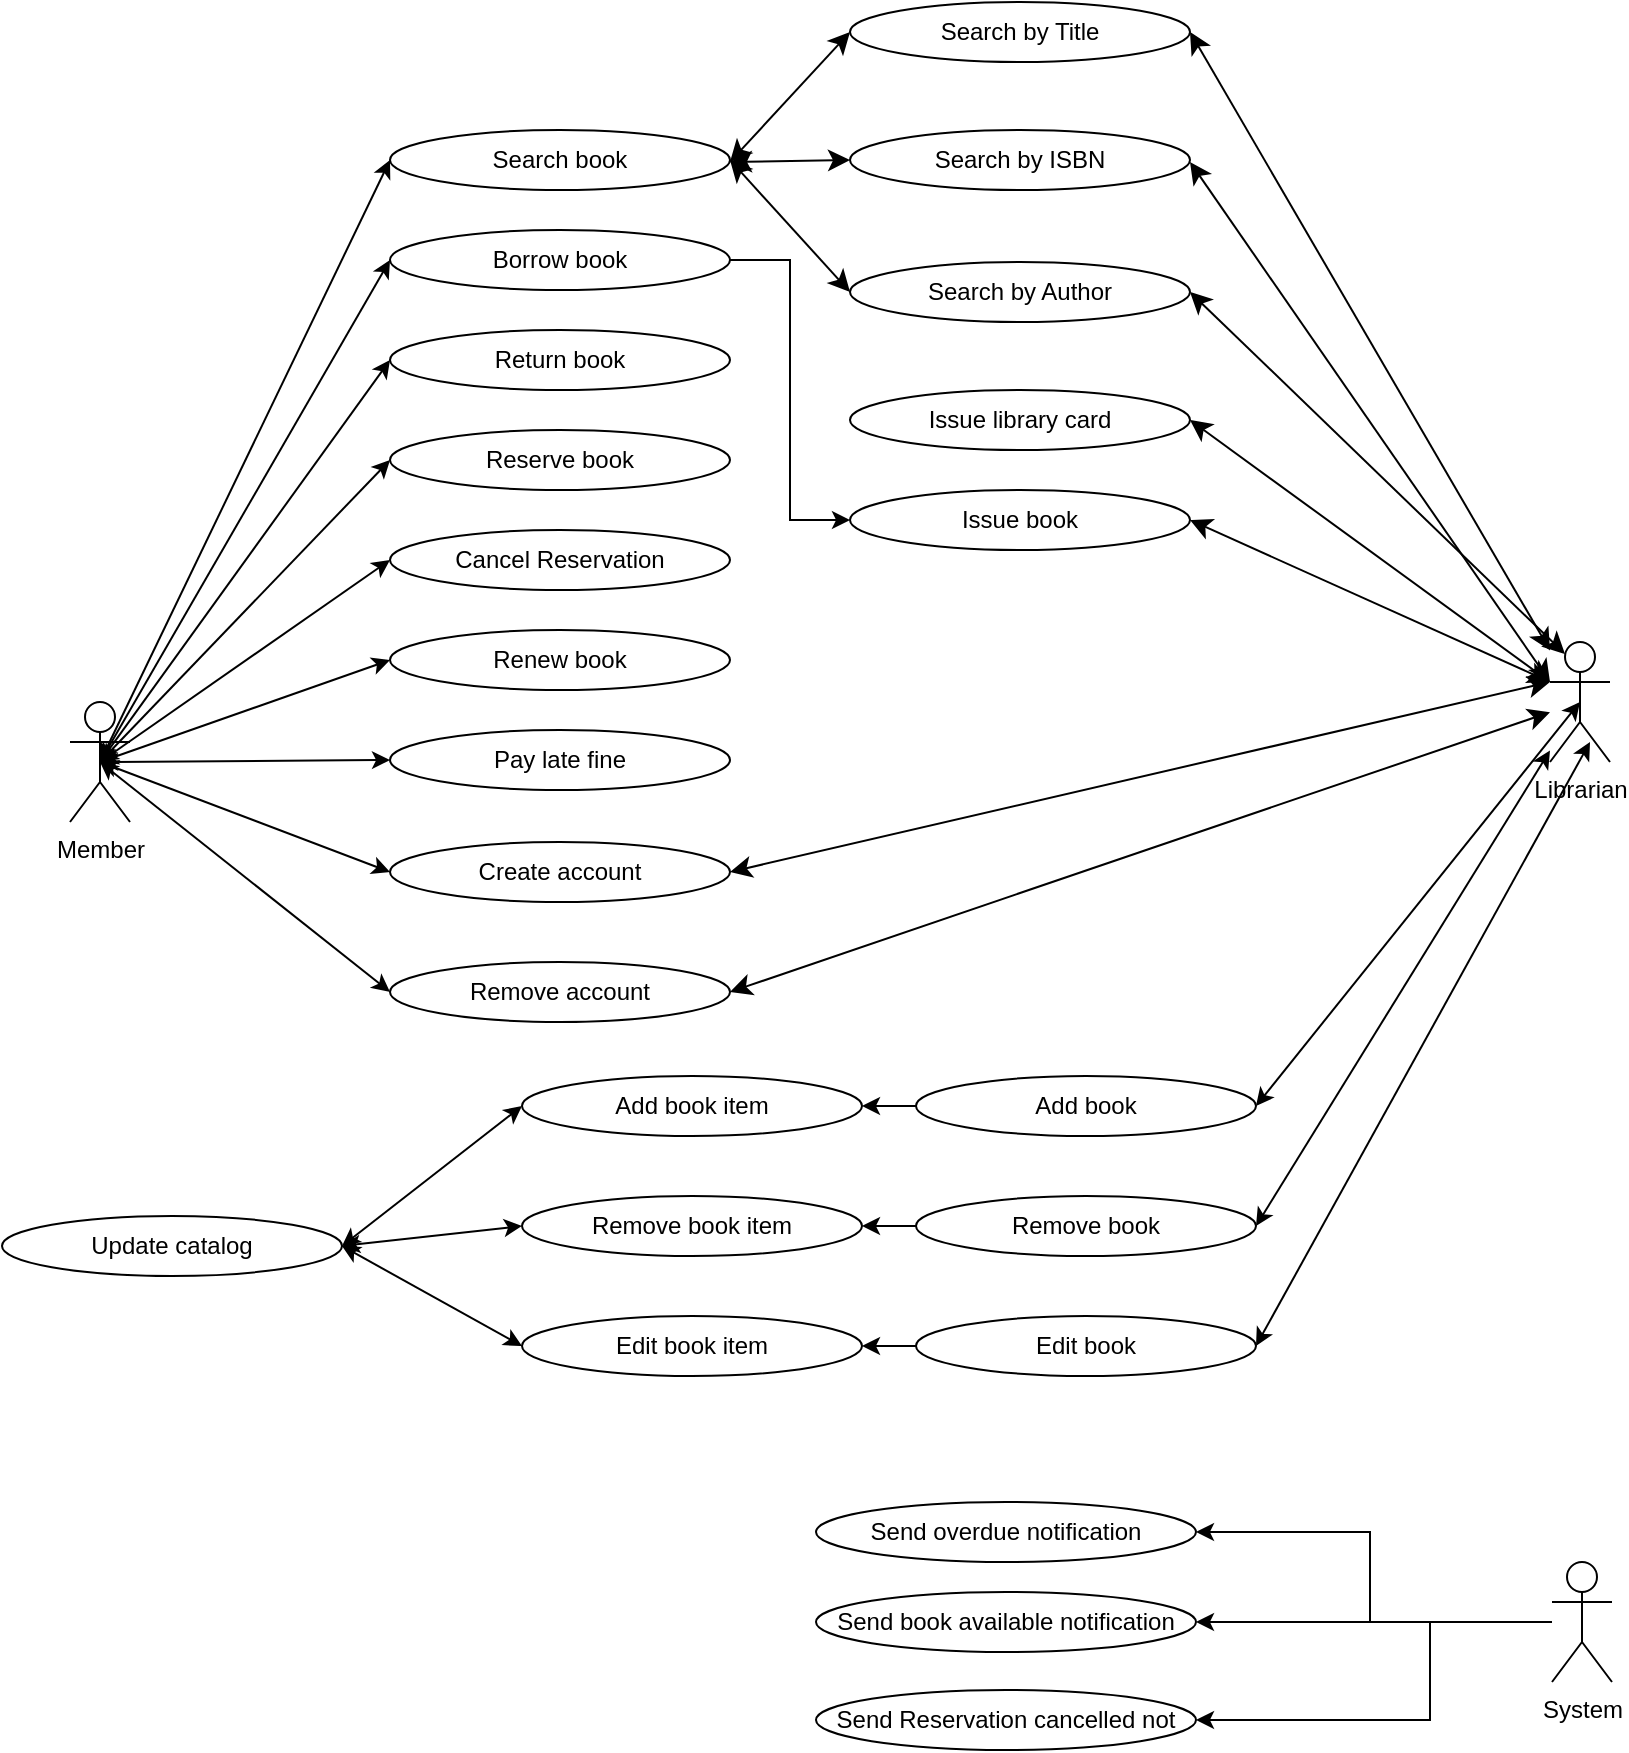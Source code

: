 <mxfile version="21.1.5" type="github">
  <diagram name="Page-1" id="2KNZ8jZcobERB5cp3ubF">
    <mxGraphModel dx="4280" dy="2303" grid="1" gridSize="10" guides="1" tooltips="1" connect="1" arrows="1" fold="1" page="1" pageScale="1" pageWidth="827" pageHeight="1169" math="0" shadow="0">
      <root>
        <mxCell id="0" />
        <mxCell id="1" parent="0" />
        <mxCell id="VkX-qxRCHVtP_Vi1j6WC-1" value="Member" style="shape=umlActor;verticalLabelPosition=bottom;verticalAlign=top;html=1;outlineConnect=0;" parent="1" vertex="1">
          <mxGeometry x="40" y="400" width="30" height="60" as="geometry" />
        </mxCell>
        <mxCell id="VkX-qxRCHVtP_Vi1j6WC-2" value="Librarian" style="shape=umlActor;verticalLabelPosition=bottom;verticalAlign=top;html=1;outlineConnect=0;" parent="1" vertex="1">
          <mxGeometry x="780" y="370" width="30" height="60" as="geometry" />
        </mxCell>
        <mxCell id="VkX-qxRCHVtP_Vi1j6WC-39" style="edgeStyle=orthogonalEdgeStyle;rounded=0;orthogonalLoop=1;jettySize=auto;html=1;entryX=1;entryY=0.5;entryDx=0;entryDy=0;" parent="1" source="VkX-qxRCHVtP_Vi1j6WC-3" target="VkX-qxRCHVtP_Vi1j6WC-14" edge="1">
          <mxGeometry relative="1" as="geometry">
            <Array as="points">
              <mxPoint x="690" y="860" />
              <mxPoint x="690" y="815" />
            </Array>
          </mxGeometry>
        </mxCell>
        <mxCell id="VkX-qxRCHVtP_Vi1j6WC-40" style="edgeStyle=orthogonalEdgeStyle;rounded=0;orthogonalLoop=1;jettySize=auto;html=1;entryX=1;entryY=0.5;entryDx=0;entryDy=0;" parent="1" source="VkX-qxRCHVtP_Vi1j6WC-3" target="VkX-qxRCHVtP_Vi1j6WC-16" edge="1">
          <mxGeometry relative="1" as="geometry">
            <Array as="points">
              <mxPoint x="720" y="860" />
              <mxPoint x="720" y="909" />
            </Array>
          </mxGeometry>
        </mxCell>
        <mxCell id="VkX-qxRCHVtP_Vi1j6WC-41" style="edgeStyle=orthogonalEdgeStyle;rounded=0;orthogonalLoop=1;jettySize=auto;html=1;entryX=1;entryY=0.5;entryDx=0;entryDy=0;" parent="1" source="VkX-qxRCHVtP_Vi1j6WC-3" target="VkX-qxRCHVtP_Vi1j6WC-15" edge="1">
          <mxGeometry relative="1" as="geometry" />
        </mxCell>
        <mxCell id="VkX-qxRCHVtP_Vi1j6WC-3" value="System" style="shape=umlActor;verticalLabelPosition=bottom;verticalAlign=top;html=1;outlineConnect=0;" parent="1" vertex="1">
          <mxGeometry x="781" y="830" width="30" height="60" as="geometry" />
        </mxCell>
        <mxCell id="VkX-qxRCHVtP_Vi1j6WC-38" style="edgeStyle=orthogonalEdgeStyle;rounded=0;orthogonalLoop=1;jettySize=auto;html=1;exitX=1;exitY=0.5;exitDx=0;exitDy=0;entryX=0;entryY=0.5;entryDx=0;entryDy=0;" parent="1" source="VkX-qxRCHVtP_Vi1j6WC-4" target="VkX-qxRCHVtP_Vi1j6WC-22" edge="1">
          <mxGeometry relative="1" as="geometry" />
        </mxCell>
        <mxCell id="VkX-qxRCHVtP_Vi1j6WC-4" value="Borrow book" style="ellipse;whiteSpace=wrap;html=1;" parent="1" vertex="1">
          <mxGeometry x="200" y="164" width="170" height="30" as="geometry" />
        </mxCell>
        <mxCell id="VkX-qxRCHVtP_Vi1j6WC-5" value="Return book" style="ellipse;whiteSpace=wrap;html=1;" parent="1" vertex="1">
          <mxGeometry x="200" y="214" width="170" height="30" as="geometry" />
        </mxCell>
        <mxCell id="VkX-qxRCHVtP_Vi1j6WC-6" value="Cancel Reservation" style="ellipse;whiteSpace=wrap;html=1;" parent="1" vertex="1">
          <mxGeometry x="200" y="314" width="170" height="30" as="geometry" />
        </mxCell>
        <mxCell id="VkX-qxRCHVtP_Vi1j6WC-7" value="Renew book" style="ellipse;whiteSpace=wrap;html=1;" parent="1" vertex="1">
          <mxGeometry x="200" y="364" width="170" height="30" as="geometry" />
        </mxCell>
        <mxCell id="VkX-qxRCHVtP_Vi1j6WC-8" value="Pay late fine" style="ellipse;whiteSpace=wrap;html=1;" parent="1" vertex="1">
          <mxGeometry x="200" y="414" width="170" height="30" as="geometry" />
        </mxCell>
        <mxCell id="mLHiolFq6B_Rg5GRvqoj-16" style="edgeStyle=orthogonalEdgeStyle;rounded=0;orthogonalLoop=1;jettySize=auto;html=1;exitX=0;exitY=0.5;exitDx=0;exitDy=0;" edge="1" parent="1" source="VkX-qxRCHVtP_Vi1j6WC-9" target="VkX-qxRCHVtP_Vi1j6WC-44">
          <mxGeometry relative="1" as="geometry" />
        </mxCell>
        <mxCell id="VkX-qxRCHVtP_Vi1j6WC-9" value="Add book" style="ellipse;whiteSpace=wrap;html=1;" parent="1" vertex="1">
          <mxGeometry x="463" y="587" width="170" height="30" as="geometry" />
        </mxCell>
        <mxCell id="VkX-qxRCHVtP_Vi1j6WC-48" value="" style="edgeStyle=orthogonalEdgeStyle;rounded=0;orthogonalLoop=1;jettySize=auto;html=1;" parent="1" source="VkX-qxRCHVtP_Vi1j6WC-10" target="VkX-qxRCHVtP_Vi1j6WC-45" edge="1">
          <mxGeometry relative="1" as="geometry" />
        </mxCell>
        <mxCell id="VkX-qxRCHVtP_Vi1j6WC-10" value="Remove book" style="ellipse;whiteSpace=wrap;html=1;" parent="1" vertex="1">
          <mxGeometry x="463" y="647" width="170" height="30" as="geometry" />
        </mxCell>
        <mxCell id="VkX-qxRCHVtP_Vi1j6WC-11" value="Edit book item" style="ellipse;whiteSpace=wrap;html=1;" parent="1" vertex="1">
          <mxGeometry x="266" y="707" width="170" height="30" as="geometry" />
        </mxCell>
        <mxCell id="VkX-qxRCHVtP_Vi1j6WC-14" value="Send overdue notification" style="ellipse;whiteSpace=wrap;html=1;" parent="1" vertex="1">
          <mxGeometry x="413" y="800" width="190" height="30" as="geometry" />
        </mxCell>
        <mxCell id="VkX-qxRCHVtP_Vi1j6WC-15" value="Send book available notification" style="ellipse;whiteSpace=wrap;html=1;" parent="1" vertex="1">
          <mxGeometry x="413" y="845" width="190" height="30" as="geometry" />
        </mxCell>
        <mxCell id="VkX-qxRCHVtP_Vi1j6WC-16" value="Send Reservation cancelled not" style="ellipse;whiteSpace=wrap;html=1;" parent="1" vertex="1">
          <mxGeometry x="413" y="894" width="190" height="30" as="geometry" />
        </mxCell>
        <mxCell id="VkX-qxRCHVtP_Vi1j6WC-19" value="Search book" style="ellipse;whiteSpace=wrap;html=1;" parent="1" vertex="1">
          <mxGeometry x="200" y="114" width="170" height="30" as="geometry" />
        </mxCell>
        <mxCell id="VkX-qxRCHVtP_Vi1j6WC-20" value="Reserve book" style="ellipse;whiteSpace=wrap;html=1;" parent="1" vertex="1">
          <mxGeometry x="200" y="264" width="170" height="30" as="geometry" />
        </mxCell>
        <mxCell id="VkX-qxRCHVtP_Vi1j6WC-22" value="Issue book" style="ellipse;whiteSpace=wrap;html=1;" parent="1" vertex="1">
          <mxGeometry x="430" y="294" width="170" height="30" as="geometry" />
        </mxCell>
        <mxCell id="VkX-qxRCHVtP_Vi1j6WC-23" value="Issue library card" style="ellipse;whiteSpace=wrap;html=1;" parent="1" vertex="1">
          <mxGeometry x="430" y="244" width="170" height="30" as="geometry" />
        </mxCell>
        <mxCell id="VkX-qxRCHVtP_Vi1j6WC-25" value="Search by Title" style="ellipse;whiteSpace=wrap;html=1;" parent="1" vertex="1">
          <mxGeometry x="430" y="50" width="170" height="30" as="geometry" />
        </mxCell>
        <mxCell id="VkX-qxRCHVtP_Vi1j6WC-27" value="Search by Author" style="ellipse;whiteSpace=wrap;html=1;" parent="1" vertex="1">
          <mxGeometry x="430" y="180" width="170" height="30" as="geometry" />
        </mxCell>
        <mxCell id="VkX-qxRCHVtP_Vi1j6WC-29" value="Search by ISBN" style="ellipse;whiteSpace=wrap;html=1;" parent="1" vertex="1">
          <mxGeometry x="430" y="114" width="170" height="30" as="geometry" />
        </mxCell>
        <mxCell id="VkX-qxRCHVtP_Vi1j6WC-34" value="" style="edgeStyle=none;orthogonalLoop=1;jettySize=auto;html=1;endArrow=classic;startArrow=classic;endSize=8;startSize=8;rounded=0;entryX=0;entryY=0.5;entryDx=0;entryDy=0;" parent="1" target="VkX-qxRCHVtP_Vi1j6WC-29" edge="1">
          <mxGeometry width="100" relative="1" as="geometry">
            <mxPoint x="370" y="130" as="sourcePoint" />
            <mxPoint x="420" y="130" as="targetPoint" />
            <Array as="points" />
          </mxGeometry>
        </mxCell>
        <mxCell id="VkX-qxRCHVtP_Vi1j6WC-35" value="" style="edgeStyle=none;orthogonalLoop=1;jettySize=auto;html=1;endArrow=classic;startArrow=classic;endSize=8;startSize=8;rounded=0;entryX=0;entryY=0.5;entryDx=0;entryDy=0;exitX=1;exitY=0.5;exitDx=0;exitDy=0;" parent="1" source="VkX-qxRCHVtP_Vi1j6WC-19" target="VkX-qxRCHVtP_Vi1j6WC-27" edge="1">
          <mxGeometry width="100" relative="1" as="geometry">
            <mxPoint x="380" y="140" as="sourcePoint" />
            <mxPoint x="430" y="140" as="targetPoint" />
            <Array as="points" />
          </mxGeometry>
        </mxCell>
        <mxCell id="VkX-qxRCHVtP_Vi1j6WC-36" value="" style="edgeStyle=none;orthogonalLoop=1;jettySize=auto;html=1;endArrow=classic;startArrow=classic;endSize=8;startSize=8;rounded=0;entryX=0;entryY=0.5;entryDx=0;entryDy=0;" parent="1" target="VkX-qxRCHVtP_Vi1j6WC-25" edge="1">
          <mxGeometry width="100" relative="1" as="geometry">
            <mxPoint x="370" y="130" as="sourcePoint" />
            <mxPoint x="430" y="140" as="targetPoint" />
            <Array as="points" />
          </mxGeometry>
        </mxCell>
        <mxCell id="VkX-qxRCHVtP_Vi1j6WC-37" style="edgeStyle=orthogonalEdgeStyle;rounded=0;orthogonalLoop=1;jettySize=auto;html=1;exitX=0.5;exitY=1;exitDx=0;exitDy=0;" parent="1" source="VkX-qxRCHVtP_Vi1j6WC-25" target="VkX-qxRCHVtP_Vi1j6WC-25" edge="1">
          <mxGeometry relative="1" as="geometry" />
        </mxCell>
        <mxCell id="VkX-qxRCHVtP_Vi1j6WC-42" value="Create account" style="ellipse;whiteSpace=wrap;html=1;" parent="1" vertex="1">
          <mxGeometry x="200" y="470" width="170" height="30" as="geometry" />
        </mxCell>
        <mxCell id="VkX-qxRCHVtP_Vi1j6WC-43" value="Remove account" style="ellipse;whiteSpace=wrap;html=1;" parent="1" vertex="1">
          <mxGeometry x="200" y="530" width="170" height="30" as="geometry" />
        </mxCell>
        <mxCell id="VkX-qxRCHVtP_Vi1j6WC-44" value="Add book item" style="ellipse;whiteSpace=wrap;html=1;" parent="1" vertex="1">
          <mxGeometry x="266" y="587" width="170" height="30" as="geometry" />
        </mxCell>
        <mxCell id="mLHiolFq6B_Rg5GRvqoj-17" value="" style="edgeStyle=orthogonalEdgeStyle;rounded=0;orthogonalLoop=1;jettySize=auto;html=1;" edge="1" parent="1" source="VkX-qxRCHVtP_Vi1j6WC-46" target="VkX-qxRCHVtP_Vi1j6WC-11">
          <mxGeometry relative="1" as="geometry" />
        </mxCell>
        <mxCell id="VkX-qxRCHVtP_Vi1j6WC-46" value="Edit book" style="ellipse;whiteSpace=wrap;html=1;" parent="1" vertex="1">
          <mxGeometry x="463" y="707" width="170" height="30" as="geometry" />
        </mxCell>
        <mxCell id="VkX-qxRCHVtP_Vi1j6WC-50" value="Update catalog" style="ellipse;whiteSpace=wrap;html=1;" parent="1" vertex="1">
          <mxGeometry x="6" y="657" width="170" height="30" as="geometry" />
        </mxCell>
        <mxCell id="VkX-qxRCHVtP_Vi1j6WC-57" value="" style="edgeStyle=none;orthogonalLoop=1;jettySize=auto;html=1;endArrow=classic;startArrow=classic;endSize=8;startSize=8;rounded=0;entryX=1;entryY=0.5;entryDx=0;entryDy=0;" parent="1" source="VkX-qxRCHVtP_Vi1j6WC-2" target="VkX-qxRCHVtP_Vi1j6WC-25" edge="1">
          <mxGeometry width="100" relative="1" as="geometry">
            <mxPoint x="660" y="155" as="sourcePoint" />
            <mxPoint x="720" y="90" as="targetPoint" />
            <Array as="points" />
          </mxGeometry>
        </mxCell>
        <mxCell id="VkX-qxRCHVtP_Vi1j6WC-58" value="" style="edgeStyle=none;orthogonalLoop=1;jettySize=auto;html=1;endArrow=classic;startArrow=classic;endSize=8;startSize=8;rounded=0;exitX=0;exitY=0.333;exitDx=0;exitDy=0;exitPerimeter=0;" parent="1" source="VkX-qxRCHVtP_Vi1j6WC-2" edge="1">
          <mxGeometry width="100" relative="1" as="geometry">
            <mxPoint x="760" y="310" as="sourcePoint" />
            <mxPoint x="600" y="130" as="targetPoint" />
            <Array as="points" />
          </mxGeometry>
        </mxCell>
        <mxCell id="VkX-qxRCHVtP_Vi1j6WC-59" value="" style="edgeStyle=none;orthogonalLoop=1;jettySize=auto;html=1;endArrow=classic;startArrow=classic;endSize=8;startSize=8;rounded=0;entryX=1;entryY=0.5;entryDx=0;entryDy=0;exitX=0.25;exitY=0.1;exitDx=0;exitDy=0;exitPerimeter=0;" parent="1" target="VkX-qxRCHVtP_Vi1j6WC-27" edge="1" source="VkX-qxRCHVtP_Vi1j6WC-2">
          <mxGeometry width="100" relative="1" as="geometry">
            <mxPoint x="760" y="330" as="sourcePoint" />
            <mxPoint x="610" y="140" as="targetPoint" />
            <Array as="points" />
          </mxGeometry>
        </mxCell>
        <mxCell id="VkX-qxRCHVtP_Vi1j6WC-60" value="" style="edgeStyle=none;orthogonalLoop=1;jettySize=auto;html=1;endArrow=classic;startArrow=classic;endSize=8;startSize=8;rounded=0;entryX=1;entryY=0.5;entryDx=0;entryDy=0;exitX=0;exitY=0.333;exitDx=0;exitDy=0;exitPerimeter=0;" parent="1" target="VkX-qxRCHVtP_Vi1j6WC-23" edge="1" source="VkX-qxRCHVtP_Vi1j6WC-2">
          <mxGeometry width="100" relative="1" as="geometry">
            <mxPoint x="740" y="200" as="sourcePoint" />
            <mxPoint x="620" y="150" as="targetPoint" />
            <Array as="points" />
          </mxGeometry>
        </mxCell>
        <mxCell id="VkX-qxRCHVtP_Vi1j6WC-61" value="" style="edgeStyle=none;orthogonalLoop=1;jettySize=auto;html=1;endArrow=classic;startArrow=classic;endSize=8;startSize=8;rounded=0;entryX=1;entryY=0.5;entryDx=0;entryDy=0;exitX=0;exitY=0.333;exitDx=0;exitDy=0;exitPerimeter=0;" parent="1" target="VkX-qxRCHVtP_Vi1j6WC-22" edge="1" source="VkX-qxRCHVtP_Vi1j6WC-2">
          <mxGeometry width="100" relative="1" as="geometry">
            <mxPoint x="730" y="200" as="sourcePoint" />
            <mxPoint x="630" y="160" as="targetPoint" />
            <Array as="points" />
          </mxGeometry>
        </mxCell>
        <mxCell id="mLHiolFq6B_Rg5GRvqoj-1" value="" style="edgeStyle=none;orthogonalLoop=1;jettySize=auto;html=1;endArrow=classic;startArrow=classic;endSize=8;startSize=8;rounded=0;entryX=1;entryY=0.5;entryDx=0;entryDy=0;" edge="1" parent="1" source="VkX-qxRCHVtP_Vi1j6WC-2" target="VkX-qxRCHVtP_Vi1j6WC-43">
          <mxGeometry width="100" relative="1" as="geometry">
            <mxPoint x="770" y="334" as="sourcePoint" />
            <mxPoint x="610" y="319" as="targetPoint" />
            <Array as="points" />
          </mxGeometry>
        </mxCell>
        <mxCell id="mLHiolFq6B_Rg5GRvqoj-2" value="" style="edgeStyle=none;orthogonalLoop=1;jettySize=auto;html=1;endArrow=classic;startArrow=classic;endSize=8;startSize=8;rounded=0;entryX=1;entryY=0.5;entryDx=0;entryDy=0;exitX=0;exitY=0.333;exitDx=0;exitDy=0;exitPerimeter=0;" edge="1" parent="1" source="VkX-qxRCHVtP_Vi1j6WC-2" target="VkX-qxRCHVtP_Vi1j6WC-42">
          <mxGeometry width="100" relative="1" as="geometry">
            <mxPoint x="760" y="340" as="sourcePoint" />
            <mxPoint x="380" y="555" as="targetPoint" />
            <Array as="points" />
          </mxGeometry>
        </mxCell>
        <mxCell id="mLHiolFq6B_Rg5GRvqoj-4" value="" style="endArrow=classic;startArrow=classic;html=1;rounded=0;entryX=0;entryY=0.5;entryDx=0;entryDy=0;exitX=0.5;exitY=0.5;exitDx=0;exitDy=0;exitPerimeter=0;" edge="1" parent="1" source="VkX-qxRCHVtP_Vi1j6WC-1" target="VkX-qxRCHVtP_Vi1j6WC-19">
          <mxGeometry width="50" height="50" relative="1" as="geometry">
            <mxPoint x="310" y="560" as="sourcePoint" />
            <mxPoint x="360" y="510" as="targetPoint" />
          </mxGeometry>
        </mxCell>
        <mxCell id="mLHiolFq6B_Rg5GRvqoj-5" value="" style="endArrow=classic;startArrow=classic;html=1;rounded=0;entryX=0;entryY=0.5;entryDx=0;entryDy=0;exitX=0.5;exitY=0.5;exitDx=0;exitDy=0;exitPerimeter=0;" edge="1" parent="1" source="VkX-qxRCHVtP_Vi1j6WC-1" target="VkX-qxRCHVtP_Vi1j6WC-4">
          <mxGeometry width="50" height="50" relative="1" as="geometry">
            <mxPoint x="79" y="410" as="sourcePoint" />
            <mxPoint x="210" y="139" as="targetPoint" />
          </mxGeometry>
        </mxCell>
        <mxCell id="mLHiolFq6B_Rg5GRvqoj-6" value="" style="endArrow=classic;startArrow=classic;html=1;rounded=0;entryX=0;entryY=0.5;entryDx=0;entryDy=0;exitX=0.5;exitY=0.5;exitDx=0;exitDy=0;exitPerimeter=0;" edge="1" parent="1" source="VkX-qxRCHVtP_Vi1j6WC-1" target="VkX-qxRCHVtP_Vi1j6WC-5">
          <mxGeometry width="50" height="50" relative="1" as="geometry">
            <mxPoint x="65" y="440" as="sourcePoint" />
            <mxPoint x="210" y="189" as="targetPoint" />
          </mxGeometry>
        </mxCell>
        <mxCell id="mLHiolFq6B_Rg5GRvqoj-7" value="" style="endArrow=classic;startArrow=classic;html=1;rounded=0;entryX=0;entryY=0.5;entryDx=0;entryDy=0;exitX=0.5;exitY=0.5;exitDx=0;exitDy=0;exitPerimeter=0;" edge="1" parent="1" source="VkX-qxRCHVtP_Vi1j6WC-1" target="VkX-qxRCHVtP_Vi1j6WC-20">
          <mxGeometry width="50" height="50" relative="1" as="geometry">
            <mxPoint x="65" y="440" as="sourcePoint" />
            <mxPoint x="210" y="239" as="targetPoint" />
          </mxGeometry>
        </mxCell>
        <mxCell id="mLHiolFq6B_Rg5GRvqoj-8" value="" style="endArrow=classic;startArrow=classic;html=1;rounded=0;entryX=0;entryY=0.5;entryDx=0;entryDy=0;exitX=0.5;exitY=0.5;exitDx=0;exitDy=0;exitPerimeter=0;" edge="1" parent="1" source="VkX-qxRCHVtP_Vi1j6WC-1" target="VkX-qxRCHVtP_Vi1j6WC-6">
          <mxGeometry width="50" height="50" relative="1" as="geometry">
            <mxPoint x="65" y="440" as="sourcePoint" />
            <mxPoint x="210" y="289" as="targetPoint" />
          </mxGeometry>
        </mxCell>
        <mxCell id="mLHiolFq6B_Rg5GRvqoj-9" value="" style="endArrow=classic;startArrow=classic;html=1;rounded=0;entryX=0;entryY=0.5;entryDx=0;entryDy=0;exitX=0.5;exitY=0.5;exitDx=0;exitDy=0;exitPerimeter=0;" edge="1" parent="1" source="VkX-qxRCHVtP_Vi1j6WC-1" target="VkX-qxRCHVtP_Vi1j6WC-7">
          <mxGeometry width="50" height="50" relative="1" as="geometry">
            <mxPoint x="65" y="440" as="sourcePoint" />
            <mxPoint x="210" y="339" as="targetPoint" />
          </mxGeometry>
        </mxCell>
        <mxCell id="mLHiolFq6B_Rg5GRvqoj-10" value="" style="endArrow=classic;startArrow=classic;html=1;rounded=0;entryX=0;entryY=0.5;entryDx=0;entryDy=0;exitX=0.5;exitY=0.5;exitDx=0;exitDy=0;exitPerimeter=0;" edge="1" parent="1" source="VkX-qxRCHVtP_Vi1j6WC-1" target="VkX-qxRCHVtP_Vi1j6WC-8">
          <mxGeometry width="50" height="50" relative="1" as="geometry">
            <mxPoint x="65" y="440" as="sourcePoint" />
            <mxPoint x="210" y="389" as="targetPoint" />
          </mxGeometry>
        </mxCell>
        <mxCell id="mLHiolFq6B_Rg5GRvqoj-11" value="" style="endArrow=classic;startArrow=classic;html=1;rounded=0;entryX=0;entryY=0.5;entryDx=0;entryDy=0;exitX=0.5;exitY=0.5;exitDx=0;exitDy=0;exitPerimeter=0;" edge="1" parent="1" source="VkX-qxRCHVtP_Vi1j6WC-1" target="VkX-qxRCHVtP_Vi1j6WC-42">
          <mxGeometry width="50" height="50" relative="1" as="geometry">
            <mxPoint x="65" y="440" as="sourcePoint" />
            <mxPoint x="210" y="439" as="targetPoint" />
          </mxGeometry>
        </mxCell>
        <mxCell id="mLHiolFq6B_Rg5GRvqoj-12" value="" style="endArrow=classic;startArrow=classic;html=1;rounded=0;entryX=0;entryY=0.5;entryDx=0;entryDy=0;exitX=0.5;exitY=0.5;exitDx=0;exitDy=0;exitPerimeter=0;" edge="1" parent="1" source="VkX-qxRCHVtP_Vi1j6WC-1" target="VkX-qxRCHVtP_Vi1j6WC-43">
          <mxGeometry width="50" height="50" relative="1" as="geometry">
            <mxPoint x="65" y="440" as="sourcePoint" />
            <mxPoint x="210" y="495" as="targetPoint" />
          </mxGeometry>
        </mxCell>
        <mxCell id="mLHiolFq6B_Rg5GRvqoj-13" value="" style="endArrow=classic;startArrow=classic;html=1;rounded=0;entryX=0.5;entryY=0.5;entryDx=0;entryDy=0;exitX=1;exitY=0.5;exitDx=0;exitDy=0;entryPerimeter=0;" edge="1" parent="1" source="VkX-qxRCHVtP_Vi1j6WC-9" target="VkX-qxRCHVtP_Vi1j6WC-2">
          <mxGeometry width="50" height="50" relative="1" as="geometry">
            <mxPoint x="65" y="440" as="sourcePoint" />
            <mxPoint x="210" y="555" as="targetPoint" />
          </mxGeometry>
        </mxCell>
        <mxCell id="mLHiolFq6B_Rg5GRvqoj-14" value="" style="endArrow=classic;startArrow=classic;html=1;rounded=0;entryX=0;entryY=0.5;entryDx=0;entryDy=0;exitX=1;exitY=0.5;exitDx=0;exitDy=0;" edge="1" parent="1" source="VkX-qxRCHVtP_Vi1j6WC-50" target="VkX-qxRCHVtP_Vi1j6WC-44">
          <mxGeometry width="50" height="50" relative="1" as="geometry">
            <mxPoint x="50" y="780" as="sourcePoint" />
            <mxPoint x="155" y="684" as="targetPoint" />
          </mxGeometry>
        </mxCell>
        <mxCell id="VkX-qxRCHVtP_Vi1j6WC-45" value="Remove book item" style="ellipse;whiteSpace=wrap;html=1;" parent="1" vertex="1">
          <mxGeometry x="266" y="647" width="170" height="30" as="geometry" />
        </mxCell>
        <mxCell id="mLHiolFq6B_Rg5GRvqoj-18" value="" style="endArrow=classic;startArrow=classic;html=1;rounded=0;entryX=0;entryY=0.5;entryDx=0;entryDy=0;exitX=1;exitY=0.5;exitDx=0;exitDy=0;" edge="1" parent="1" source="VkX-qxRCHVtP_Vi1j6WC-50" target="VkX-qxRCHVtP_Vi1j6WC-45">
          <mxGeometry width="50" height="50" relative="1" as="geometry">
            <mxPoint x="380" y="625" as="sourcePoint" />
            <mxPoint x="470" y="555" as="targetPoint" />
          </mxGeometry>
        </mxCell>
        <mxCell id="mLHiolFq6B_Rg5GRvqoj-19" value="" style="endArrow=classic;startArrow=classic;html=1;rounded=0;entryX=0;entryY=0.5;entryDx=0;entryDy=0;exitX=1;exitY=0.5;exitDx=0;exitDy=0;" edge="1" parent="1" source="VkX-qxRCHVtP_Vi1j6WC-50" target="VkX-qxRCHVtP_Vi1j6WC-11">
          <mxGeometry width="50" height="50" relative="1" as="geometry">
            <mxPoint x="380" y="610" as="sourcePoint" />
            <mxPoint x="470" y="615" as="targetPoint" />
          </mxGeometry>
        </mxCell>
        <mxCell id="mLHiolFq6B_Rg5GRvqoj-20" value="" style="endArrow=classic;startArrow=classic;html=1;rounded=0;exitX=1;exitY=0.5;exitDx=0;exitDy=0;" edge="1" parent="1" source="VkX-qxRCHVtP_Vi1j6WC-10" target="VkX-qxRCHVtP_Vi1j6WC-2">
          <mxGeometry width="50" height="50" relative="1" as="geometry">
            <mxPoint x="643" y="612" as="sourcePoint" />
            <mxPoint x="805" y="410" as="targetPoint" />
          </mxGeometry>
        </mxCell>
        <mxCell id="mLHiolFq6B_Rg5GRvqoj-21" value="" style="endArrow=classic;startArrow=classic;html=1;rounded=0;exitX=1;exitY=0.5;exitDx=0;exitDy=0;entryX=0.667;entryY=0.833;entryDx=0;entryDy=0;entryPerimeter=0;" edge="1" parent="1" source="VkX-qxRCHVtP_Vi1j6WC-46" target="VkX-qxRCHVtP_Vi1j6WC-2">
          <mxGeometry width="50" height="50" relative="1" as="geometry">
            <mxPoint x="643" y="672" as="sourcePoint" />
            <mxPoint x="790" y="434" as="targetPoint" />
          </mxGeometry>
        </mxCell>
      </root>
    </mxGraphModel>
  </diagram>
</mxfile>
